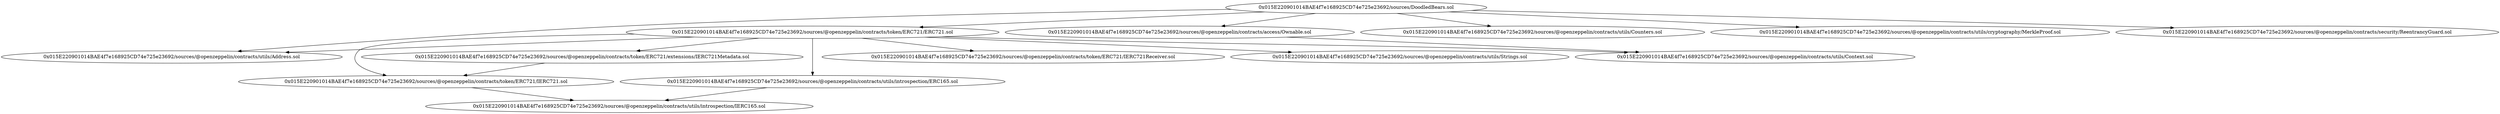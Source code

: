 digraph {
  "0x015E220901014BAE4f7e168925CD74e725e23692/sources/DoodledBears.sol" -> "0x015E220901014BAE4f7e168925CD74e725e23692/sources/@openzeppelin/contracts/token/ERC721/ERC721.sol"
  "0x015E220901014BAE4f7e168925CD74e725e23692/sources/DoodledBears.sol" -> "0x015E220901014BAE4f7e168925CD74e725e23692/sources/@openzeppelin/contracts/access/Ownable.sol"
  "0x015E220901014BAE4f7e168925CD74e725e23692/sources/DoodledBears.sol" -> "0x015E220901014BAE4f7e168925CD74e725e23692/sources/@openzeppelin/contracts/utils/Counters.sol"
  "0x015E220901014BAE4f7e168925CD74e725e23692/sources/DoodledBears.sol" -> "0x015E220901014BAE4f7e168925CD74e725e23692/sources/@openzeppelin/contracts/utils/Address.sol"
  "0x015E220901014BAE4f7e168925CD74e725e23692/sources/DoodledBears.sol" -> "0x015E220901014BAE4f7e168925CD74e725e23692/sources/@openzeppelin/contracts/utils/cryptography/MerkleProof.sol"
  "0x015E220901014BAE4f7e168925CD74e725e23692/sources/DoodledBears.sol" -> "0x015E220901014BAE4f7e168925CD74e725e23692/sources/@openzeppelin/contracts/security/ReentrancyGuard.sol"
  "0x015E220901014BAE4f7e168925CD74e725e23692/sources/@openzeppelin/contracts/token/ERC721/ERC721.sol" -> "0x015E220901014BAE4f7e168925CD74e725e23692/sources/@openzeppelin/contracts/token/ERC721/IERC721.sol"
  "0x015E220901014BAE4f7e168925CD74e725e23692/sources/@openzeppelin/contracts/token/ERC721/ERC721.sol" -> "0x015E220901014BAE4f7e168925CD74e725e23692/sources/@openzeppelin/contracts/token/ERC721/IERC721Receiver.sol"
  "0x015E220901014BAE4f7e168925CD74e725e23692/sources/@openzeppelin/contracts/token/ERC721/ERC721.sol" -> "0x015E220901014BAE4f7e168925CD74e725e23692/sources/@openzeppelin/contracts/token/ERC721/extensions/IERC721Metadata.sol"
  "0x015E220901014BAE4f7e168925CD74e725e23692/sources/@openzeppelin/contracts/token/ERC721/ERC721.sol" -> "0x015E220901014BAE4f7e168925CD74e725e23692/sources/@openzeppelin/contracts/utils/Address.sol"
  "0x015E220901014BAE4f7e168925CD74e725e23692/sources/@openzeppelin/contracts/token/ERC721/ERC721.sol" -> "0x015E220901014BAE4f7e168925CD74e725e23692/sources/@openzeppelin/contracts/utils/Context.sol"
  "0x015E220901014BAE4f7e168925CD74e725e23692/sources/@openzeppelin/contracts/token/ERC721/ERC721.sol" -> "0x015E220901014BAE4f7e168925CD74e725e23692/sources/@openzeppelin/contracts/utils/Strings.sol"
  "0x015E220901014BAE4f7e168925CD74e725e23692/sources/@openzeppelin/contracts/token/ERC721/ERC721.sol" -> "0x015E220901014BAE4f7e168925CD74e725e23692/sources/@openzeppelin/contracts/utils/introspection/ERC165.sol"
  "0x015E220901014BAE4f7e168925CD74e725e23692/sources/@openzeppelin/contracts/access/Ownable.sol" -> "0x015E220901014BAE4f7e168925CD74e725e23692/sources/@openzeppelin/contracts/utils/Context.sol"
  "0x015E220901014BAE4f7e168925CD74e725e23692/sources/@openzeppelin/contracts/token/ERC721/IERC721.sol" -> "0x015E220901014BAE4f7e168925CD74e725e23692/sources/@openzeppelin/contracts/utils/introspection/IERC165.sol"
  "0x015E220901014BAE4f7e168925CD74e725e23692/sources/@openzeppelin/contracts/token/ERC721/extensions/IERC721Metadata.sol" -> "0x015E220901014BAE4f7e168925CD74e725e23692/sources/@openzeppelin/contracts/token/ERC721/IERC721.sol"
  "0x015E220901014BAE4f7e168925CD74e725e23692/sources/@openzeppelin/contracts/utils/introspection/ERC165.sol" -> "0x015E220901014BAE4f7e168925CD74e725e23692/sources/@openzeppelin/contracts/utils/introspection/IERC165.sol"
}
